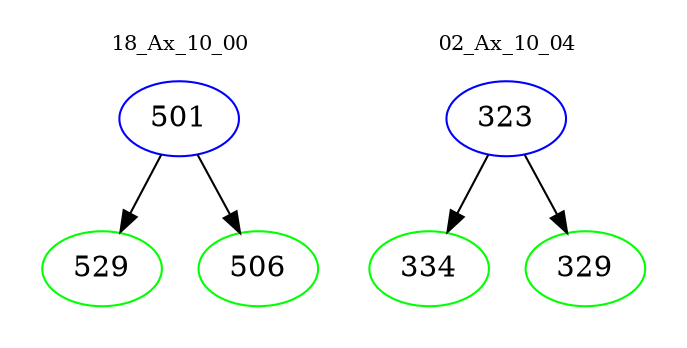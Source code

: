 digraph{
subgraph cluster_0 {
color = white
label = "18_Ax_10_00";
fontsize=10;
T0_501 [label="501", color="blue"]
T0_501 -> T0_529 [color="black"]
T0_529 [label="529", color="green"]
T0_501 -> T0_506 [color="black"]
T0_506 [label="506", color="green"]
}
subgraph cluster_1 {
color = white
label = "02_Ax_10_04";
fontsize=10;
T1_323 [label="323", color="blue"]
T1_323 -> T1_334 [color="black"]
T1_334 [label="334", color="green"]
T1_323 -> T1_329 [color="black"]
T1_329 [label="329", color="green"]
}
}

